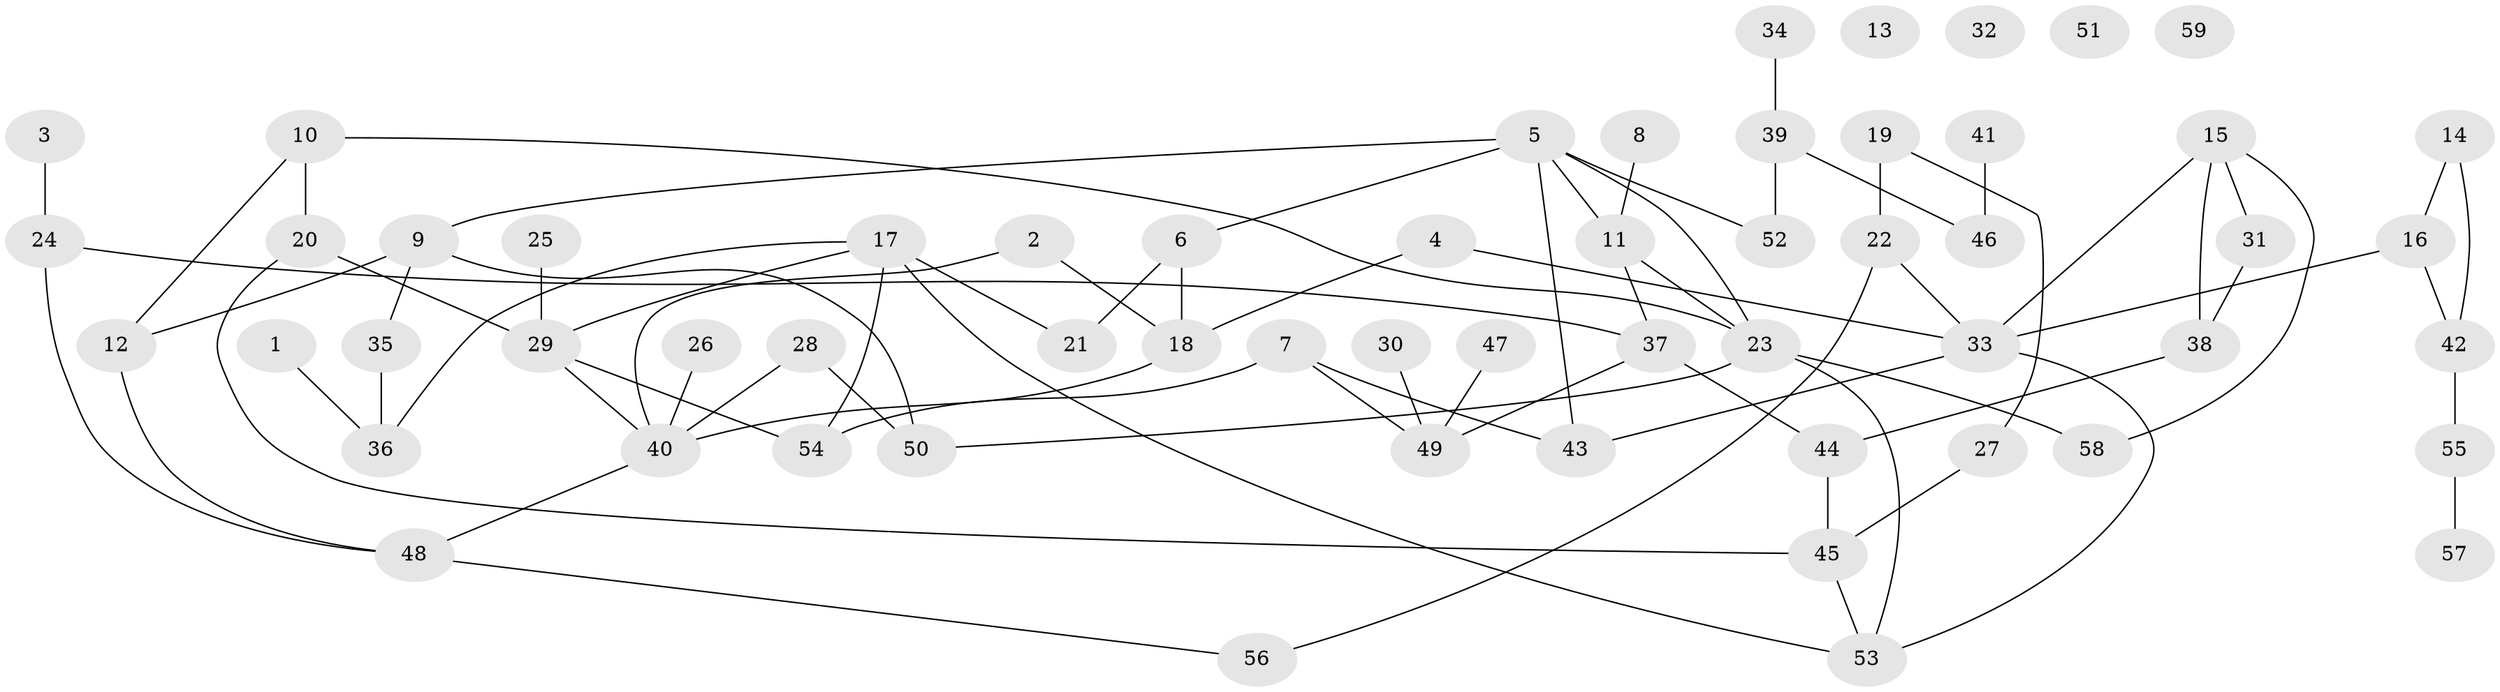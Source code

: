 // coarse degree distribution, {2: 0.20512820512820512, 1: 0.20512820512820512, 6: 0.07692307692307693, 7: 0.07692307692307693, 3: 0.23076923076923078, 5: 0.05128205128205128, 0: 0.10256410256410256, 4: 0.05128205128205128}
// Generated by graph-tools (version 1.1) at 2025/41/03/06/25 10:41:23]
// undirected, 59 vertices, 78 edges
graph export_dot {
graph [start="1"]
  node [color=gray90,style=filled];
  1;
  2;
  3;
  4;
  5;
  6;
  7;
  8;
  9;
  10;
  11;
  12;
  13;
  14;
  15;
  16;
  17;
  18;
  19;
  20;
  21;
  22;
  23;
  24;
  25;
  26;
  27;
  28;
  29;
  30;
  31;
  32;
  33;
  34;
  35;
  36;
  37;
  38;
  39;
  40;
  41;
  42;
  43;
  44;
  45;
  46;
  47;
  48;
  49;
  50;
  51;
  52;
  53;
  54;
  55;
  56;
  57;
  58;
  59;
  1 -- 36;
  2 -- 18;
  2 -- 40;
  3 -- 24;
  4 -- 18;
  4 -- 33;
  5 -- 6;
  5 -- 9;
  5 -- 11;
  5 -- 23;
  5 -- 43;
  5 -- 52;
  6 -- 18;
  6 -- 21;
  7 -- 43;
  7 -- 49;
  7 -- 54;
  8 -- 11;
  9 -- 12;
  9 -- 35;
  9 -- 50;
  10 -- 12;
  10 -- 20;
  10 -- 23;
  11 -- 23;
  11 -- 37;
  12 -- 48;
  14 -- 16;
  14 -- 42;
  15 -- 31;
  15 -- 33;
  15 -- 38;
  15 -- 58;
  16 -- 33;
  16 -- 42;
  17 -- 21;
  17 -- 29;
  17 -- 36;
  17 -- 53;
  17 -- 54;
  18 -- 40;
  19 -- 22;
  19 -- 27;
  20 -- 29;
  20 -- 45;
  22 -- 33;
  22 -- 56;
  23 -- 50;
  23 -- 53;
  23 -- 58;
  24 -- 37;
  24 -- 48;
  25 -- 29;
  26 -- 40;
  27 -- 45;
  28 -- 40;
  28 -- 50;
  29 -- 40;
  29 -- 54;
  30 -- 49;
  31 -- 38;
  33 -- 43;
  33 -- 53;
  34 -- 39;
  35 -- 36;
  37 -- 44;
  37 -- 49;
  38 -- 44;
  39 -- 46;
  39 -- 52;
  40 -- 48;
  41 -- 46;
  42 -- 55;
  44 -- 45;
  45 -- 53;
  47 -- 49;
  48 -- 56;
  55 -- 57;
}
